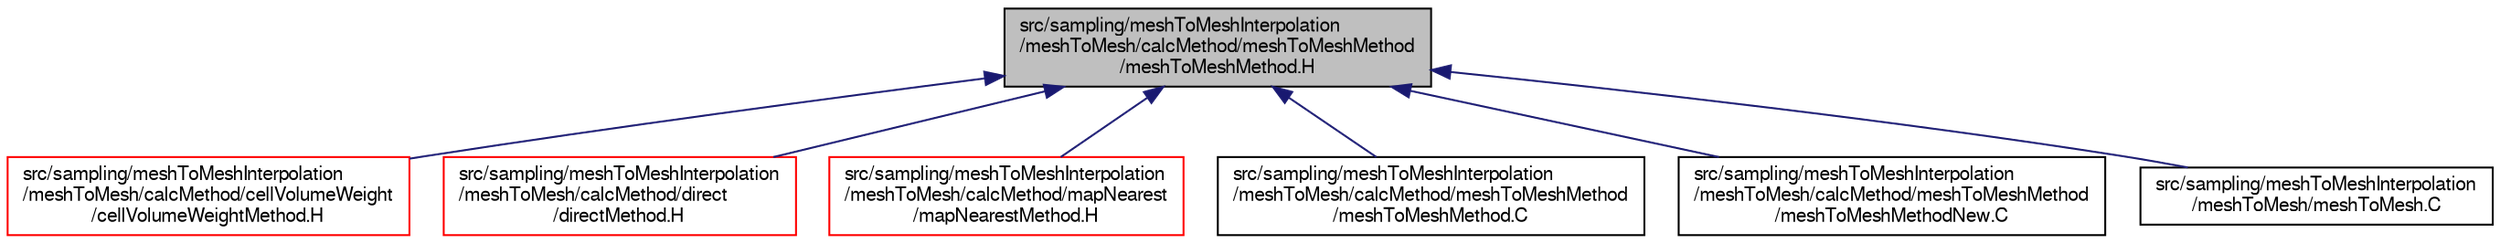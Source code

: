 digraph "src/sampling/meshToMeshInterpolation/meshToMesh/calcMethod/meshToMeshMethod/meshToMeshMethod.H"
{
  bgcolor="transparent";
  edge [fontname="FreeSans",fontsize="10",labelfontname="FreeSans",labelfontsize="10"];
  node [fontname="FreeSans",fontsize="10",shape=record];
  Node221 [label="src/sampling/meshToMeshInterpolation\l/meshToMesh/calcMethod/meshToMeshMethod\l/meshToMeshMethod.H",height=0.2,width=0.4,color="black", fillcolor="grey75", style="filled", fontcolor="black"];
  Node221 -> Node222 [dir="back",color="midnightblue",fontsize="10",style="solid",fontname="FreeSans"];
  Node222 [label="src/sampling/meshToMeshInterpolation\l/meshToMesh/calcMethod/cellVolumeWeight\l/cellVolumeWeightMethod.H",height=0.2,width=0.4,color="red",URL="$a14525.html"];
  Node221 -> Node224 [dir="back",color="midnightblue",fontsize="10",style="solid",fontname="FreeSans"];
  Node224 [label="src/sampling/meshToMeshInterpolation\l/meshToMesh/calcMethod/direct\l/directMethod.H",height=0.2,width=0.4,color="red",URL="$a14531.html"];
  Node221 -> Node226 [dir="back",color="midnightblue",fontsize="10",style="solid",fontname="FreeSans"];
  Node226 [label="src/sampling/meshToMeshInterpolation\l/meshToMesh/calcMethod/mapNearest\l/mapNearestMethod.H",height=0.2,width=0.4,color="red",URL="$a14537.html"];
  Node221 -> Node228 [dir="back",color="midnightblue",fontsize="10",style="solid",fontname="FreeSans"];
  Node228 [label="src/sampling/meshToMeshInterpolation\l/meshToMesh/calcMethod/meshToMeshMethod\l/meshToMeshMethod.C",height=0.2,width=0.4,color="black",URL="$a14540.html"];
  Node221 -> Node229 [dir="back",color="midnightblue",fontsize="10",style="solid",fontname="FreeSans"];
  Node229 [label="src/sampling/meshToMeshInterpolation\l/meshToMesh/calcMethod/meshToMeshMethod\l/meshToMeshMethodNew.C",height=0.2,width=0.4,color="black",URL="$a14549.html"];
  Node221 -> Node230 [dir="back",color="midnightblue",fontsize="10",style="solid",fontname="FreeSans"];
  Node230 [label="src/sampling/meshToMeshInterpolation\l/meshToMesh/meshToMesh.C",height=0.2,width=0.4,color="black",URL="$a14552.html"];
}
